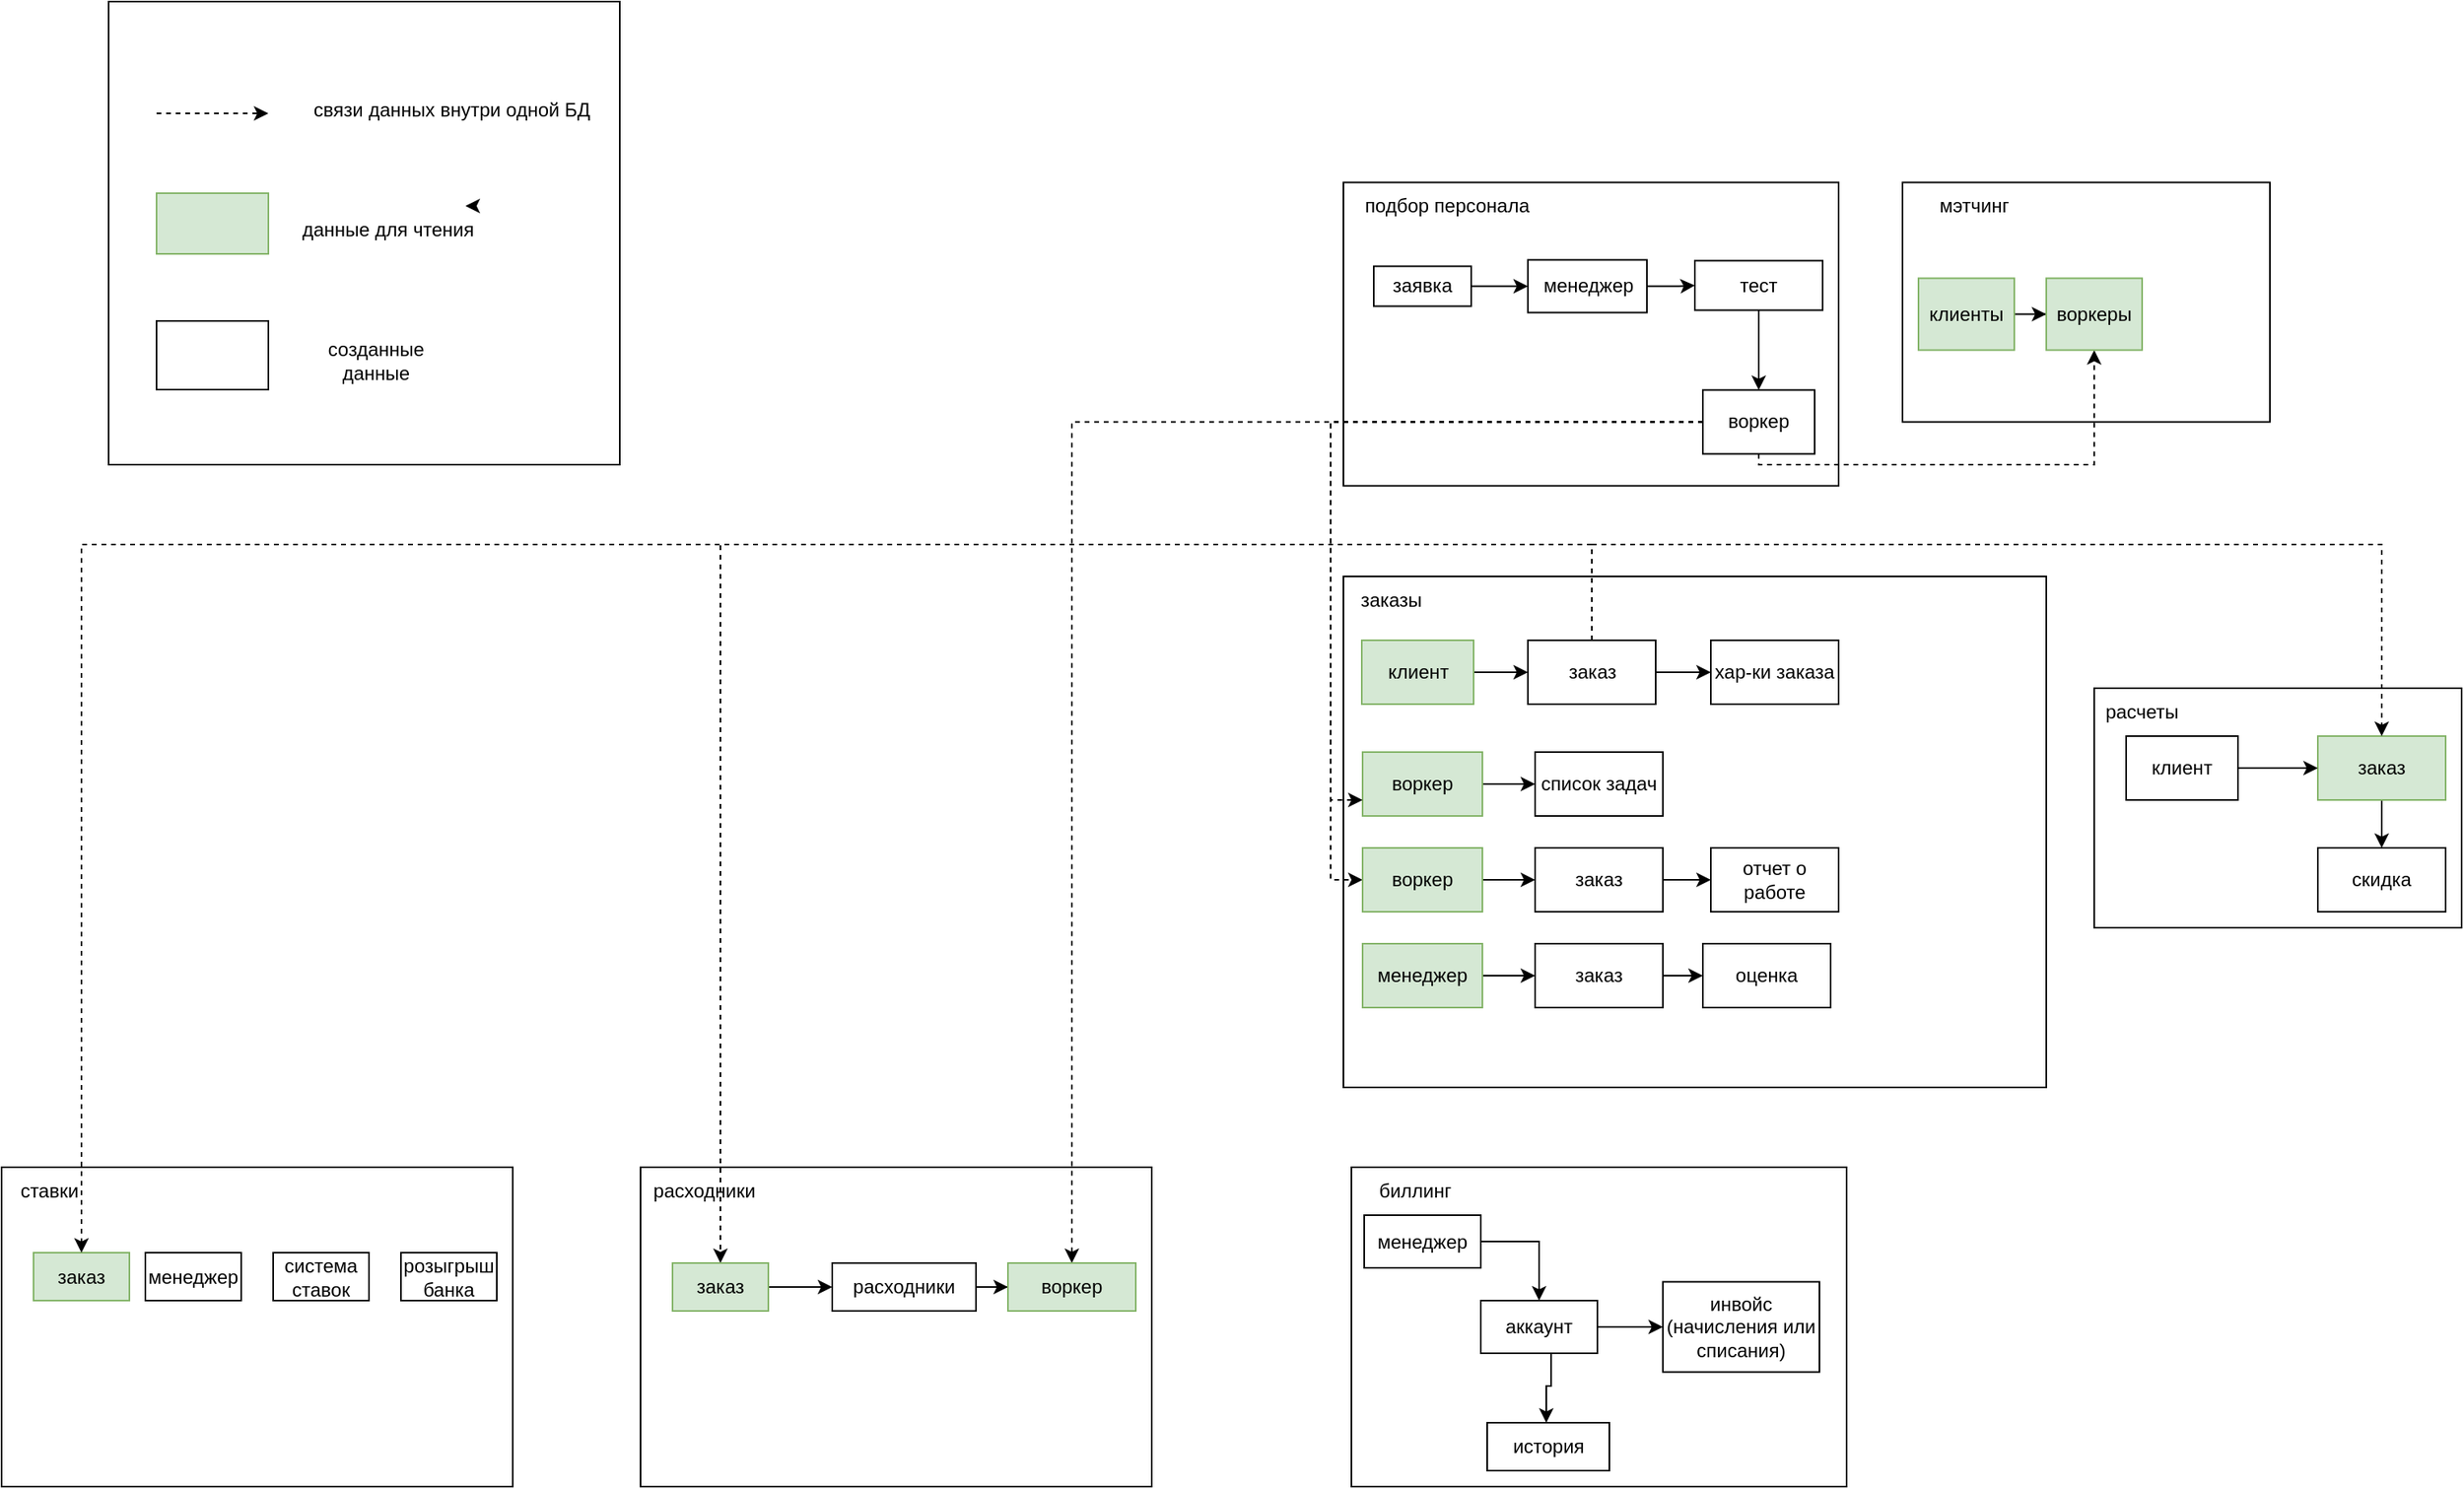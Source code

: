 <mxfile version="26.0.6">
  <diagram name="Page-1" id="OR364Tyj3KDZf561BvN1">
    <mxGraphModel dx="2221" dy="2146" grid="1" gridSize="10" guides="1" tooltips="1" connect="1" arrows="1" fold="1" page="1" pageScale="1" pageWidth="827" pageHeight="1169" math="0" shadow="0">
      <root>
        <mxCell id="0" />
        <mxCell id="1" parent="0" />
        <mxCell id="v6L46Jv7FaBKx4c6yFTY-1" value="" style="rounded=0;whiteSpace=wrap;html=1;" vertex="1" parent="1">
          <mxGeometry x="390" y="23.25" width="230" height="150" as="geometry" />
        </mxCell>
        <mxCell id="v6L46Jv7FaBKx4c6yFTY-2" value="" style="rounded=0;whiteSpace=wrap;html=1;" vertex="1" parent="1">
          <mxGeometry x="40" y="23.25" width="310" height="190" as="geometry" />
        </mxCell>
        <mxCell id="v6L46Jv7FaBKx4c6yFTY-3" value="" style="rounded=0;whiteSpace=wrap;html=1;" vertex="1" parent="1">
          <mxGeometry x="45" y="640" width="310" height="200" as="geometry" />
        </mxCell>
        <mxCell id="v6L46Jv7FaBKx4c6yFTY-4" value="" style="rounded=0;whiteSpace=wrap;html=1;" vertex="1" parent="1">
          <mxGeometry x="40" y="270" width="440" height="320" as="geometry" />
        </mxCell>
        <mxCell id="v6L46Jv7FaBKx4c6yFTY-5" value="" style="rounded=0;whiteSpace=wrap;html=1;" vertex="1" parent="1">
          <mxGeometry x="-400" y="640" width="320" height="200" as="geometry" />
        </mxCell>
        <mxCell id="v6L46Jv7FaBKx4c6yFTY-6" value="мэтчинг" style="text;html=1;align=center;verticalAlign=middle;whiteSpace=wrap;rounded=0;" vertex="1" parent="1">
          <mxGeometry x="390" y="23.25" width="90" height="30" as="geometry" />
        </mxCell>
        <mxCell id="v6L46Jv7FaBKx4c6yFTY-7" value="подбор персонала" style="text;html=1;align=center;verticalAlign=middle;whiteSpace=wrap;rounded=0;" vertex="1" parent="1">
          <mxGeometry x="40" y="23.25" width="130" height="30" as="geometry" />
        </mxCell>
        <mxCell id="v6L46Jv7FaBKx4c6yFTY-8" value="заказы" style="text;html=1;align=center;verticalAlign=middle;whiteSpace=wrap;rounded=0;" vertex="1" parent="1">
          <mxGeometry x="40" y="270" width="60" height="30" as="geometry" />
        </mxCell>
        <mxCell id="v6L46Jv7FaBKx4c6yFTY-9" value="расходники" style="text;html=1;align=center;verticalAlign=middle;whiteSpace=wrap;rounded=0;" vertex="1" parent="1">
          <mxGeometry x="-400" y="640" width="80" height="30" as="geometry" />
        </mxCell>
        <mxCell id="v6L46Jv7FaBKx4c6yFTY-10" value="биллинг" style="text;html=1;align=center;verticalAlign=middle;whiteSpace=wrap;rounded=0;" vertex="1" parent="1">
          <mxGeometry x="40" y="640" width="90" height="30" as="geometry" />
        </mxCell>
        <mxCell id="v6L46Jv7FaBKx4c6yFTY-56" style="edgeStyle=orthogonalEdgeStyle;rounded=0;orthogonalLoop=1;jettySize=auto;html=1;entryX=0;entryY=0.5;entryDx=0;entryDy=0;" edge="1" parent="1" source="v6L46Jv7FaBKx4c6yFTY-11" target="v6L46Jv7FaBKx4c6yFTY-55">
          <mxGeometry relative="1" as="geometry" />
        </mxCell>
        <mxCell id="v6L46Jv7FaBKx4c6yFTY-11" value="клиенты" style="rounded=0;whiteSpace=wrap;html=1;fillColor=#d5e8d4;strokeColor=#82b366;" vertex="1" parent="1">
          <mxGeometry x="400" y="83.25" width="60" height="45" as="geometry" />
        </mxCell>
        <mxCell id="v6L46Jv7FaBKx4c6yFTY-18" value="" style="edgeStyle=orthogonalEdgeStyle;rounded=0;orthogonalLoop=1;jettySize=auto;html=1;" edge="1" parent="1" source="v6L46Jv7FaBKx4c6yFTY-12" target="v6L46Jv7FaBKx4c6yFTY-13">
          <mxGeometry relative="1" as="geometry" />
        </mxCell>
        <mxCell id="v6L46Jv7FaBKx4c6yFTY-103" style="edgeStyle=orthogonalEdgeStyle;rounded=0;orthogonalLoop=1;jettySize=auto;html=1;entryX=0.5;entryY=0;entryDx=0;entryDy=0;dashed=1;" edge="1" parent="1" source="v6L46Jv7FaBKx4c6yFTY-12" target="v6L46Jv7FaBKx4c6yFTY-45">
          <mxGeometry relative="1" as="geometry">
            <Array as="points">
              <mxPoint x="196" y="250" />
              <mxPoint x="-350" y="250" />
            </Array>
          </mxGeometry>
        </mxCell>
        <mxCell id="v6L46Jv7FaBKx4c6yFTY-12" value="заказ" style="rounded=0;whiteSpace=wrap;html=1;" vertex="1" parent="1">
          <mxGeometry x="155.5" y="310" width="80" height="40" as="geometry" />
        </mxCell>
        <mxCell id="v6L46Jv7FaBKx4c6yFTY-13" value="хар-ки заказа" style="rounded=0;whiteSpace=wrap;html=1;" vertex="1" parent="1">
          <mxGeometry x="270" y="310" width="80" height="40" as="geometry" />
        </mxCell>
        <mxCell id="v6L46Jv7FaBKx4c6yFTY-16" style="edgeStyle=orthogonalEdgeStyle;rounded=0;orthogonalLoop=1;jettySize=auto;html=1;entryX=0;entryY=0.5;entryDx=0;entryDy=0;" edge="1" parent="1" source="v6L46Jv7FaBKx4c6yFTY-14" target="v6L46Jv7FaBKx4c6yFTY-12">
          <mxGeometry relative="1" as="geometry" />
        </mxCell>
        <mxCell id="v6L46Jv7FaBKx4c6yFTY-14" value="клиент" style="rounded=0;whiteSpace=wrap;html=1;fillColor=#d5e8d4;strokeColor=#82b366;" vertex="1" parent="1">
          <mxGeometry x="51.5" y="310" width="70" height="40" as="geometry" />
        </mxCell>
        <mxCell id="v6L46Jv7FaBKx4c6yFTY-67" style="edgeStyle=orthogonalEdgeStyle;rounded=0;orthogonalLoop=1;jettySize=auto;html=1;entryX=0;entryY=0.5;entryDx=0;entryDy=0;" edge="1" parent="1" source="v6L46Jv7FaBKx4c6yFTY-15" target="v6L46Jv7FaBKx4c6yFTY-66">
          <mxGeometry relative="1" as="geometry" />
        </mxCell>
        <mxCell id="v6L46Jv7FaBKx4c6yFTY-15" value="воркер" style="rounded=0;whiteSpace=wrap;html=1;fillColor=#d5e8d4;strokeColor=#82b366;" vertex="1" parent="1">
          <mxGeometry x="52" y="380" width="75" height="40" as="geometry" />
        </mxCell>
        <mxCell id="v6L46Jv7FaBKx4c6yFTY-21" style="edgeStyle=orthogonalEdgeStyle;rounded=0;orthogonalLoop=1;jettySize=auto;html=1;entryX=0;entryY=0.5;entryDx=0;entryDy=0;" edge="1" parent="1" source="v6L46Jv7FaBKx4c6yFTY-19" target="v6L46Jv7FaBKx4c6yFTY-20">
          <mxGeometry relative="1" as="geometry" />
        </mxCell>
        <mxCell id="v6L46Jv7FaBKx4c6yFTY-19" value="заявка" style="rounded=0;whiteSpace=wrap;html=1;" vertex="1" parent="1">
          <mxGeometry x="59" y="75.75" width="61" height="25" as="geometry" />
        </mxCell>
        <mxCell id="v6L46Jv7FaBKx4c6yFTY-23" style="edgeStyle=orthogonalEdgeStyle;rounded=0;orthogonalLoop=1;jettySize=auto;html=1;entryX=0;entryY=0.5;entryDx=0;entryDy=0;" edge="1" parent="1" source="v6L46Jv7FaBKx4c6yFTY-20" target="v6L46Jv7FaBKx4c6yFTY-22">
          <mxGeometry relative="1" as="geometry" />
        </mxCell>
        <mxCell id="v6L46Jv7FaBKx4c6yFTY-20" value="менеджер" style="rounded=0;whiteSpace=wrap;html=1;" vertex="1" parent="1">
          <mxGeometry x="155.5" y="71.75" width="74.5" height="33" as="geometry" />
        </mxCell>
        <mxCell id="v6L46Jv7FaBKx4c6yFTY-25" style="edgeStyle=orthogonalEdgeStyle;rounded=0;orthogonalLoop=1;jettySize=auto;html=1;entryX=0.5;entryY=0;entryDx=0;entryDy=0;" edge="1" parent="1" source="v6L46Jv7FaBKx4c6yFTY-22" target="v6L46Jv7FaBKx4c6yFTY-24">
          <mxGeometry relative="1" as="geometry" />
        </mxCell>
        <mxCell id="v6L46Jv7FaBKx4c6yFTY-22" value="тест" style="rounded=0;whiteSpace=wrap;html=1;" vertex="1" parent="1">
          <mxGeometry x="260" y="72.25" width="80" height="31" as="geometry" />
        </mxCell>
        <mxCell id="v6L46Jv7FaBKx4c6yFTY-96" style="edgeStyle=orthogonalEdgeStyle;rounded=0;orthogonalLoop=1;jettySize=auto;html=1;entryX=0.5;entryY=1;entryDx=0;entryDy=0;dashed=1;" edge="1" parent="1" source="v6L46Jv7FaBKx4c6yFTY-24" target="v6L46Jv7FaBKx4c6yFTY-55">
          <mxGeometry relative="1" as="geometry">
            <Array as="points">
              <mxPoint x="300" y="200" />
              <mxPoint x="510" y="200" />
            </Array>
          </mxGeometry>
        </mxCell>
        <mxCell id="v6L46Jv7FaBKx4c6yFTY-98" style="edgeStyle=orthogonalEdgeStyle;rounded=0;orthogonalLoop=1;jettySize=auto;html=1;entryX=0;entryY=0.75;entryDx=0;entryDy=0;dashed=1;" edge="1" parent="1" source="v6L46Jv7FaBKx4c6yFTY-24" target="v6L46Jv7FaBKx4c6yFTY-15">
          <mxGeometry relative="1" as="geometry" />
        </mxCell>
        <mxCell id="v6L46Jv7FaBKx4c6yFTY-99" style="edgeStyle=orthogonalEdgeStyle;rounded=0;orthogonalLoop=1;jettySize=auto;html=1;entryX=0;entryY=0.5;entryDx=0;entryDy=0;dashed=1;" edge="1" parent="1" source="v6L46Jv7FaBKx4c6yFTY-24" target="v6L46Jv7FaBKx4c6yFTY-69">
          <mxGeometry relative="1" as="geometry" />
        </mxCell>
        <mxCell id="v6L46Jv7FaBKx4c6yFTY-109" style="edgeStyle=orthogonalEdgeStyle;rounded=0;orthogonalLoop=1;jettySize=auto;html=1;entryX=0.5;entryY=0;entryDx=0;entryDy=0;dashed=1;" edge="1" parent="1" source="v6L46Jv7FaBKx4c6yFTY-24" target="v6L46Jv7FaBKx4c6yFTY-47">
          <mxGeometry relative="1" as="geometry" />
        </mxCell>
        <mxCell id="v6L46Jv7FaBKx4c6yFTY-24" value="воркер" style="rounded=0;whiteSpace=wrap;html=1;" vertex="1" parent="1">
          <mxGeometry x="265" y="153.25" width="70" height="40" as="geometry" />
        </mxCell>
        <mxCell id="v6L46Jv7FaBKx4c6yFTY-35" value="" style="rounded=0;orthogonalLoop=1;jettySize=auto;html=1;sourcePerimeterSpacing=0;" edge="1" parent="1" source="v6L46Jv7FaBKx4c6yFTY-26" target="v6L46Jv7FaBKx4c6yFTY-31">
          <mxGeometry relative="1" as="geometry" />
        </mxCell>
        <mxCell id="v6L46Jv7FaBKx4c6yFTY-38" value="" style="edgeStyle=orthogonalEdgeStyle;rounded=0;orthogonalLoop=1;jettySize=auto;html=1;" edge="1" parent="1" source="v6L46Jv7FaBKx4c6yFTY-26" target="v6L46Jv7FaBKx4c6yFTY-36">
          <mxGeometry relative="1" as="geometry">
            <Array as="points">
              <mxPoint x="170" y="777" />
              <mxPoint x="167" y="777" />
            </Array>
          </mxGeometry>
        </mxCell>
        <mxCell id="v6L46Jv7FaBKx4c6yFTY-26" value="аккаунт" style="rounded=0;whiteSpace=wrap;html=1;" vertex="1" parent="1">
          <mxGeometry x="126" y="723.5" width="73" height="33" as="geometry" />
        </mxCell>
        <mxCell id="v6L46Jv7FaBKx4c6yFTY-31" value="инвойс (начисления или списания)" style="rounded=0;whiteSpace=wrap;html=1;" vertex="1" parent="1">
          <mxGeometry x="240" y="711.75" width="98" height="56.5" as="geometry" />
        </mxCell>
        <mxCell id="v6L46Jv7FaBKx4c6yFTY-36" value="история" style="rounded=0;whiteSpace=wrap;html=1;" vertex="1" parent="1">
          <mxGeometry x="130" y="800" width="76.5" height="30" as="geometry" />
        </mxCell>
        <mxCell id="v6L46Jv7FaBKx4c6yFTY-48" style="edgeStyle=orthogonalEdgeStyle;rounded=0;orthogonalLoop=1;jettySize=auto;html=1;entryX=0;entryY=0.5;entryDx=0;entryDy=0;" edge="1" parent="1" source="v6L46Jv7FaBKx4c6yFTY-45" target="v6L46Jv7FaBKx4c6yFTY-46">
          <mxGeometry relative="1" as="geometry" />
        </mxCell>
        <mxCell id="v6L46Jv7FaBKx4c6yFTY-45" value="заказ" style="rounded=0;whiteSpace=wrap;html=1;fillColor=#d5e8d4;strokeColor=#82b366;" vertex="1" parent="1">
          <mxGeometry x="-380" y="700" width="60" height="30" as="geometry" />
        </mxCell>
        <mxCell id="v6L46Jv7FaBKx4c6yFTY-49" style="edgeStyle=orthogonalEdgeStyle;rounded=0;orthogonalLoop=1;jettySize=auto;html=1;entryX=0;entryY=0.5;entryDx=0;entryDy=0;" edge="1" parent="1" source="v6L46Jv7FaBKx4c6yFTY-46" target="v6L46Jv7FaBKx4c6yFTY-47">
          <mxGeometry relative="1" as="geometry" />
        </mxCell>
        <mxCell id="v6L46Jv7FaBKx4c6yFTY-46" value="расходники" style="rounded=0;whiteSpace=wrap;html=1;" vertex="1" parent="1">
          <mxGeometry x="-280" y="700" width="90" height="30" as="geometry" />
        </mxCell>
        <mxCell id="v6L46Jv7FaBKx4c6yFTY-47" value="воркер" style="rounded=0;whiteSpace=wrap;html=1;fillColor=#d5e8d4;strokeColor=#82b366;" vertex="1" parent="1">
          <mxGeometry x="-170" y="700" width="80" height="30" as="geometry" />
        </mxCell>
        <mxCell id="v6L46Jv7FaBKx4c6yFTY-51" value="" style="rounded=0;whiteSpace=wrap;html=1;" vertex="1" parent="1">
          <mxGeometry x="510" y="340" width="230" height="150" as="geometry" />
        </mxCell>
        <mxCell id="v6L46Jv7FaBKx4c6yFTY-52" value="расчеты" style="text;html=1;align=center;verticalAlign=middle;whiteSpace=wrap;rounded=0;" vertex="1" parent="1">
          <mxGeometry x="510" y="340" width="60" height="30" as="geometry" />
        </mxCell>
        <mxCell id="v6L46Jv7FaBKx4c6yFTY-53" value="" style="rounded=0;whiteSpace=wrap;html=1;" vertex="1" parent="1">
          <mxGeometry x="-800" y="640" width="320" height="200" as="geometry" />
        </mxCell>
        <mxCell id="v6L46Jv7FaBKx4c6yFTY-54" value="ставки" style="text;html=1;align=center;verticalAlign=middle;whiteSpace=wrap;rounded=0;" vertex="1" parent="1">
          <mxGeometry x="-800" y="640" width="60" height="30" as="geometry" />
        </mxCell>
        <mxCell id="v6L46Jv7FaBKx4c6yFTY-55" value="воркеры" style="rounded=0;whiteSpace=wrap;html=1;fillColor=#d5e8d4;strokeColor=#82b366;" vertex="1" parent="1">
          <mxGeometry x="480" y="83.25" width="60" height="45" as="geometry" />
        </mxCell>
        <mxCell id="v6L46Jv7FaBKx4c6yFTY-65" style="edgeStyle=orthogonalEdgeStyle;rounded=0;orthogonalLoop=1;jettySize=auto;html=1;entryX=0.5;entryY=0;entryDx=0;entryDy=0;" edge="1" parent="1" source="v6L46Jv7FaBKx4c6yFTY-57" target="v6L46Jv7FaBKx4c6yFTY-60">
          <mxGeometry relative="1" as="geometry" />
        </mxCell>
        <mxCell id="v6L46Jv7FaBKx4c6yFTY-57" value="заказ" style="rounded=0;whiteSpace=wrap;html=1;fillColor=#d5e8d4;strokeColor=#82b366;" vertex="1" parent="1">
          <mxGeometry x="650" y="370" width="80" height="40" as="geometry" />
        </mxCell>
        <mxCell id="v6L46Jv7FaBKx4c6yFTY-58" style="edgeStyle=orthogonalEdgeStyle;rounded=0;orthogonalLoop=1;jettySize=auto;html=1;entryX=0;entryY=0.5;entryDx=0;entryDy=0;" edge="1" parent="1" source="v6L46Jv7FaBKx4c6yFTY-59" target="v6L46Jv7FaBKx4c6yFTY-57">
          <mxGeometry relative="1" as="geometry" />
        </mxCell>
        <mxCell id="v6L46Jv7FaBKx4c6yFTY-59" value="клиент" style="rounded=0;whiteSpace=wrap;html=1;" vertex="1" parent="1">
          <mxGeometry x="530" y="370" width="70" height="40" as="geometry" />
        </mxCell>
        <mxCell id="v6L46Jv7FaBKx4c6yFTY-60" value="скидка" style="rounded=0;whiteSpace=wrap;html=1;" vertex="1" parent="1">
          <mxGeometry x="650" y="440" width="80" height="40" as="geometry" />
        </mxCell>
        <mxCell id="v6L46Jv7FaBKx4c6yFTY-66" value="список задач" style="rounded=0;whiteSpace=wrap;html=1;" vertex="1" parent="1">
          <mxGeometry x="160" y="380" width="80" height="40" as="geometry" />
        </mxCell>
        <mxCell id="v6L46Jv7FaBKx4c6yFTY-72" style="edgeStyle=orthogonalEdgeStyle;rounded=0;orthogonalLoop=1;jettySize=auto;html=1;entryX=0;entryY=0.5;entryDx=0;entryDy=0;" edge="1" parent="1" source="v6L46Jv7FaBKx4c6yFTY-68" target="v6L46Jv7FaBKx4c6yFTY-70">
          <mxGeometry relative="1" as="geometry" />
        </mxCell>
        <mxCell id="v6L46Jv7FaBKx4c6yFTY-68" value="заказ" style="rounded=0;whiteSpace=wrap;html=1;" vertex="1" parent="1">
          <mxGeometry x="160" y="440" width="80" height="40" as="geometry" />
        </mxCell>
        <mxCell id="v6L46Jv7FaBKx4c6yFTY-71" style="edgeStyle=orthogonalEdgeStyle;rounded=0;orthogonalLoop=1;jettySize=auto;html=1;entryX=0;entryY=0.5;entryDx=0;entryDy=0;" edge="1" parent="1" source="v6L46Jv7FaBKx4c6yFTY-69" target="v6L46Jv7FaBKx4c6yFTY-68">
          <mxGeometry relative="1" as="geometry" />
        </mxCell>
        <mxCell id="v6L46Jv7FaBKx4c6yFTY-69" value="воркер" style="rounded=0;whiteSpace=wrap;html=1;fillColor=#d5e8d4;strokeColor=#82b366;" vertex="1" parent="1">
          <mxGeometry x="52" y="440" width="75" height="40" as="geometry" />
        </mxCell>
        <mxCell id="v6L46Jv7FaBKx4c6yFTY-70" value="отчет о работе" style="rounded=0;whiteSpace=wrap;html=1;" vertex="1" parent="1">
          <mxGeometry x="270" y="440" width="80" height="40" as="geometry" />
        </mxCell>
        <mxCell id="v6L46Jv7FaBKx4c6yFTY-76" style="edgeStyle=orthogonalEdgeStyle;rounded=0;orthogonalLoop=1;jettySize=auto;html=1;entryX=0;entryY=0.5;entryDx=0;entryDy=0;" edge="1" parent="1" source="v6L46Jv7FaBKx4c6yFTY-73" target="v6L46Jv7FaBKx4c6yFTY-74">
          <mxGeometry relative="1" as="geometry" />
        </mxCell>
        <mxCell id="v6L46Jv7FaBKx4c6yFTY-73" value="менеджер" style="rounded=0;whiteSpace=wrap;html=1;fillColor=#d5e8d4;strokeColor=#82b366;" vertex="1" parent="1">
          <mxGeometry x="52" y="500" width="75" height="40" as="geometry" />
        </mxCell>
        <mxCell id="v6L46Jv7FaBKx4c6yFTY-77" style="edgeStyle=orthogonalEdgeStyle;rounded=0;orthogonalLoop=1;jettySize=auto;html=1;entryX=0;entryY=0.5;entryDx=0;entryDy=0;" edge="1" parent="1" source="v6L46Jv7FaBKx4c6yFTY-74" target="v6L46Jv7FaBKx4c6yFTY-75">
          <mxGeometry relative="1" as="geometry" />
        </mxCell>
        <mxCell id="v6L46Jv7FaBKx4c6yFTY-74" value="заказ" style="rounded=0;whiteSpace=wrap;html=1;" vertex="1" parent="1">
          <mxGeometry x="160" y="500" width="80" height="40" as="geometry" />
        </mxCell>
        <mxCell id="v6L46Jv7FaBKx4c6yFTY-75" value="оценка" style="rounded=0;whiteSpace=wrap;html=1;" vertex="1" parent="1">
          <mxGeometry x="265" y="500" width="80" height="40" as="geometry" />
        </mxCell>
        <mxCell id="v6L46Jv7FaBKx4c6yFTY-79" style="edgeStyle=orthogonalEdgeStyle;rounded=0;orthogonalLoop=1;jettySize=auto;html=1;entryX=0.5;entryY=0;entryDx=0;entryDy=0;" edge="1" parent="1" source="v6L46Jv7FaBKx4c6yFTY-78" target="v6L46Jv7FaBKx4c6yFTY-26">
          <mxGeometry relative="1" as="geometry">
            <Array as="points">
              <mxPoint x="163" y="687" />
            </Array>
          </mxGeometry>
        </mxCell>
        <mxCell id="v6L46Jv7FaBKx4c6yFTY-78" value="менеджер" style="rounded=0;whiteSpace=wrap;html=1;" vertex="1" parent="1">
          <mxGeometry x="53" y="670" width="73" height="33" as="geometry" />
        </mxCell>
        <mxCell id="v6L46Jv7FaBKx4c6yFTY-80" value="заказ" style="rounded=0;whiteSpace=wrap;html=1;fillColor=#d5e8d4;strokeColor=#82b366;" vertex="1" parent="1">
          <mxGeometry x="-780" y="693.5" width="60" height="30" as="geometry" />
        </mxCell>
        <mxCell id="v6L46Jv7FaBKx4c6yFTY-81" value="система ставок" style="rounded=0;whiteSpace=wrap;html=1;" vertex="1" parent="1">
          <mxGeometry x="-630" y="693.5" width="60" height="30" as="geometry" />
        </mxCell>
        <mxCell id="v6L46Jv7FaBKx4c6yFTY-82" value="менеджер" style="rounded=0;whiteSpace=wrap;html=1;" vertex="1" parent="1">
          <mxGeometry x="-710" y="693.5" width="60" height="30" as="geometry" />
        </mxCell>
        <mxCell id="v6L46Jv7FaBKx4c6yFTY-83" value="розыгрыш банка" style="rounded=0;whiteSpace=wrap;html=1;" vertex="1" parent="1">
          <mxGeometry x="-550" y="693.5" width="60" height="30" as="geometry" />
        </mxCell>
        <mxCell id="v6L46Jv7FaBKx4c6yFTY-84" value="" style="rounded=0;whiteSpace=wrap;html=1;" vertex="1" parent="1">
          <mxGeometry x="-733" y="-90" width="320" height="290" as="geometry" />
        </mxCell>
        <mxCell id="v6L46Jv7FaBKx4c6yFTY-90" value="связи данных внутри одной БД" style="text;html=1;align=center;verticalAlign=middle;whiteSpace=wrap;rounded=0;" vertex="1" parent="1">
          <mxGeometry x="-613" y="-36.75" width="190" height="30" as="geometry" />
        </mxCell>
        <mxCell id="v6L46Jv7FaBKx4c6yFTY-91" value="" style="endArrow=classic;html=1;rounded=0;dashed=1;" edge="1" parent="1">
          <mxGeometry width="50" height="50" relative="1" as="geometry">
            <mxPoint x="-703" y="-20" as="sourcePoint" />
            <mxPoint x="-633" y="-20" as="targetPoint" />
            <Array as="points">
              <mxPoint x="-643" y="-20" />
            </Array>
          </mxGeometry>
        </mxCell>
        <mxCell id="v6L46Jv7FaBKx4c6yFTY-92" value="" style="rounded=0;whiteSpace=wrap;html=1;fillColor=#d5e8d4;strokeColor=#82b366;" vertex="1" parent="1">
          <mxGeometry x="-703" y="30" width="70" height="38" as="geometry" />
        </mxCell>
        <mxCell id="v6L46Jv7FaBKx4c6yFTY-93" value="данные для чтения" style="text;html=1;align=center;verticalAlign=middle;whiteSpace=wrap;rounded=0;" vertex="1" parent="1">
          <mxGeometry x="-613" y="38" width="110" height="30" as="geometry" />
        </mxCell>
        <mxCell id="v6L46Jv7FaBKx4c6yFTY-94" value="" style="rounded=0;whiteSpace=wrap;html=1;" vertex="1" parent="1">
          <mxGeometry x="-703" y="110" width="70" height="43" as="geometry" />
        </mxCell>
        <mxCell id="v6L46Jv7FaBKx4c6yFTY-95" value="созданные данные" style="text;html=1;align=center;verticalAlign=middle;whiteSpace=wrap;rounded=0;" vertex="1" parent="1">
          <mxGeometry x="-603" y="120" width="75" height="30" as="geometry" />
        </mxCell>
        <mxCell id="v6L46Jv7FaBKx4c6yFTY-105" style="edgeStyle=orthogonalEdgeStyle;rounded=0;orthogonalLoop=1;jettySize=auto;html=1;exitX=1;exitY=0;exitDx=0;exitDy=0;entryX=0.698;entryY=0.444;entryDx=0;entryDy=0;entryPerimeter=0;" edge="1" parent="1" source="v6L46Jv7FaBKx4c6yFTY-93" target="v6L46Jv7FaBKx4c6yFTY-84">
          <mxGeometry relative="1" as="geometry" />
        </mxCell>
        <mxCell id="v6L46Jv7FaBKx4c6yFTY-104" style="edgeStyle=orthogonalEdgeStyle;rounded=0;orthogonalLoop=1;jettySize=auto;html=1;entryX=0.5;entryY=0;entryDx=0;entryDy=0;dashed=1;" edge="1" parent="1" source="v6L46Jv7FaBKx4c6yFTY-12" target="v6L46Jv7FaBKx4c6yFTY-80">
          <mxGeometry relative="1" as="geometry">
            <Array as="points">
              <mxPoint x="196" y="250" />
              <mxPoint x="-750" y="250" />
            </Array>
          </mxGeometry>
        </mxCell>
        <mxCell id="v6L46Jv7FaBKx4c6yFTY-108" style="edgeStyle=orthogonalEdgeStyle;rounded=0;orthogonalLoop=1;jettySize=auto;html=1;entryX=0.5;entryY=0;entryDx=0;entryDy=0;dashed=1;" edge="1" parent="1" source="v6L46Jv7FaBKx4c6yFTY-12" target="v6L46Jv7FaBKx4c6yFTY-57">
          <mxGeometry relative="1" as="geometry">
            <Array as="points">
              <mxPoint x="196" y="250" />
              <mxPoint x="690" y="250" />
            </Array>
          </mxGeometry>
        </mxCell>
      </root>
    </mxGraphModel>
  </diagram>
</mxfile>
